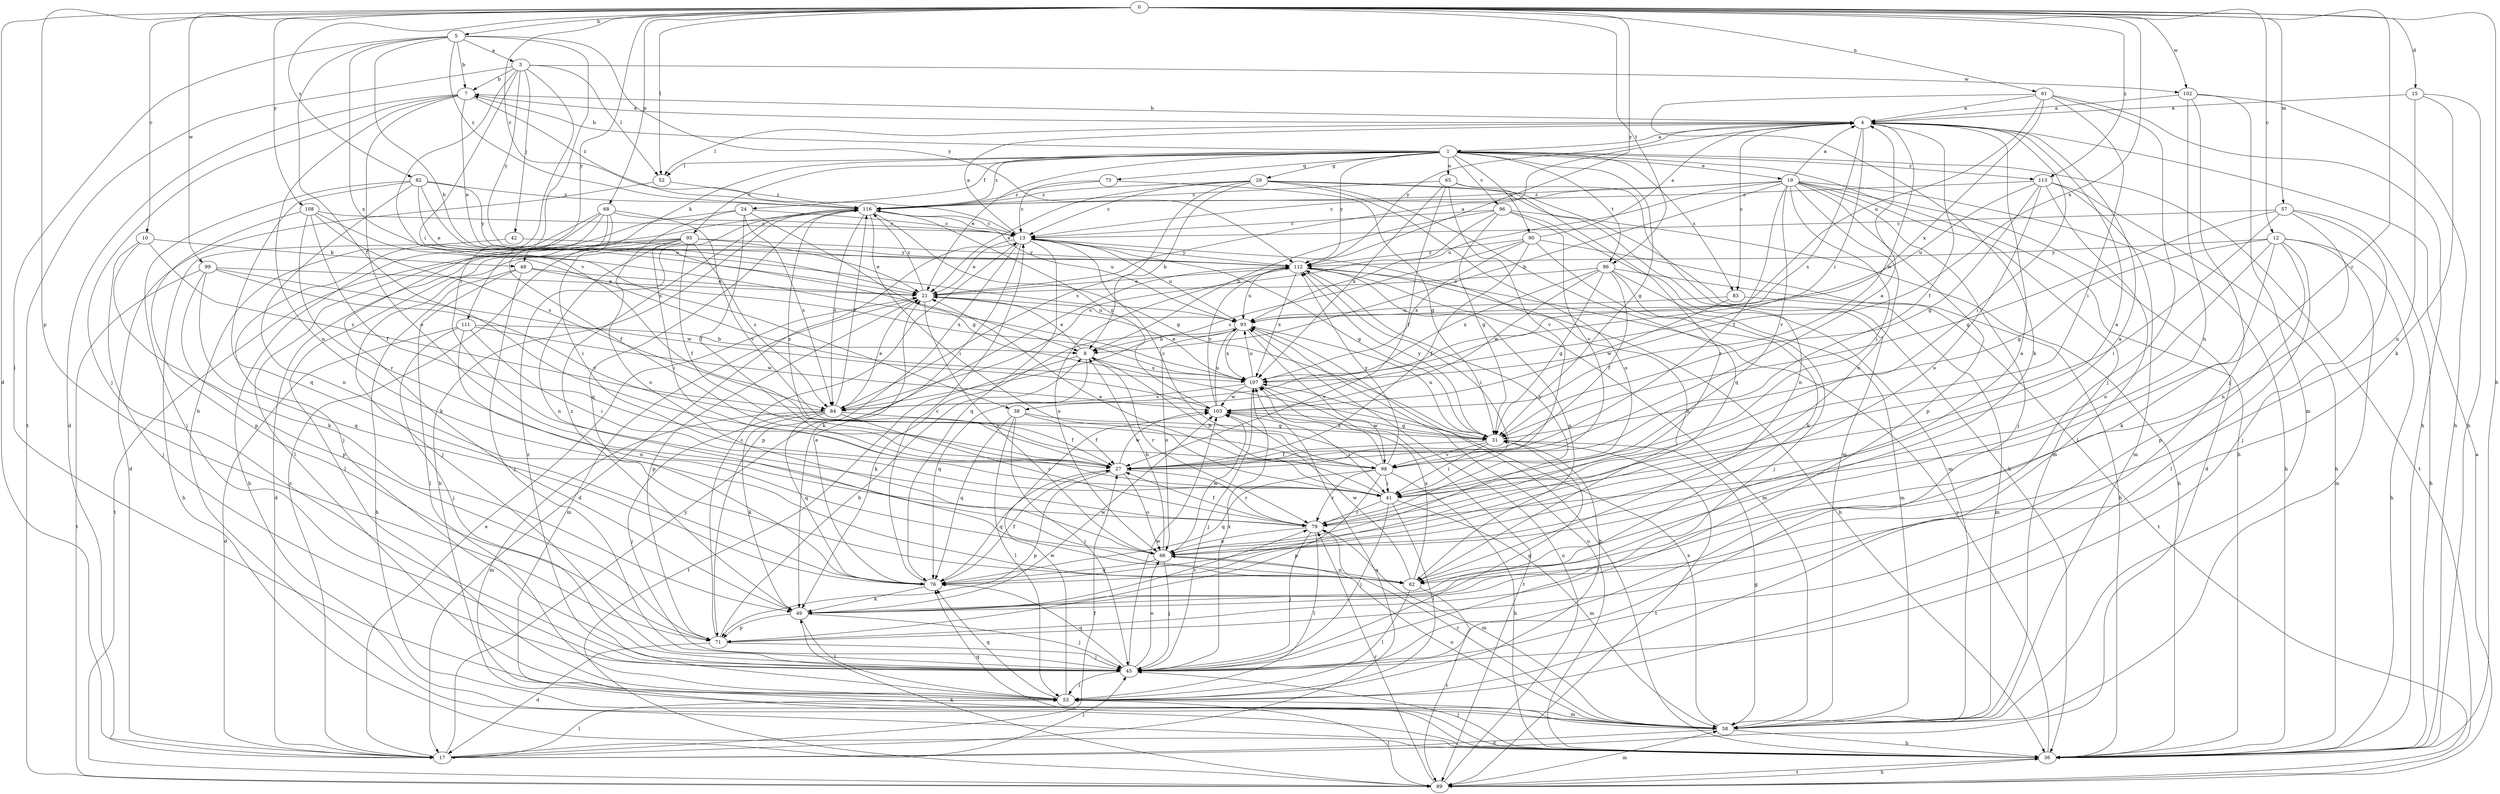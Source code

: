 strict digraph  {
0;
1;
3;
4;
5;
7;
8;
10;
12;
13;
15;
17;
19;
21;
24;
27;
29;
31;
36;
38;
41;
42;
45;
48;
49;
52;
53;
57;
58;
61;
62;
65;
66;
68;
71;
73;
76;
79;
82;
83;
84;
86;
89;
90;
93;
95;
96;
98;
99;
102;
103;
107;
108;
111;
112;
113;
116;
0 -> 5  [label=b];
0 -> 10  [label=c];
0 -> 12  [label=c];
0 -> 13  [label=c];
0 -> 15  [label=d];
0 -> 17  [label=d];
0 -> 36  [label=h];
0 -> 52  [label=l];
0 -> 57  [label=m];
0 -> 61  [label=n];
0 -> 68  [label=p];
0 -> 71  [label=p];
0 -> 79  [label=r];
0 -> 82  [label=s];
0 -> 86  [label=t];
0 -> 99  [label=w];
0 -> 102  [label=w];
0 -> 107  [label=x];
0 -> 108  [label=y];
0 -> 111  [label=y];
0 -> 112  [label=y];
0 -> 113  [label=z];
1 -> 7  [label=b];
1 -> 19  [label=e];
1 -> 21  [label=e];
1 -> 24  [label=f];
1 -> 29  [label=g];
1 -> 31  [label=g];
1 -> 36  [label=h];
1 -> 48  [label=k];
1 -> 52  [label=l];
1 -> 65  [label=o];
1 -> 73  [label=q];
1 -> 83  [label=s];
1 -> 86  [label=t];
1 -> 89  [label=t];
1 -> 90  [label=u];
1 -> 95  [label=v];
1 -> 96  [label=v];
1 -> 112  [label=y];
1 -> 113  [label=z];
1 -> 116  [label=z];
3 -> 7  [label=b];
3 -> 36  [label=h];
3 -> 38  [label=i];
3 -> 42  [label=j];
3 -> 52  [label=l];
3 -> 89  [label=t];
3 -> 98  [label=v];
3 -> 102  [label=w];
3 -> 112  [label=y];
4 -> 1  [label=a];
4 -> 7  [label=b];
4 -> 27  [label=f];
4 -> 38  [label=i];
4 -> 41  [label=i];
4 -> 52  [label=l];
4 -> 83  [label=s];
4 -> 84  [label=s];
4 -> 103  [label=w];
4 -> 112  [label=y];
5 -> 3  [label=a];
5 -> 7  [label=b];
5 -> 8  [label=b];
5 -> 27  [label=f];
5 -> 53  [label=l];
5 -> 79  [label=r];
5 -> 107  [label=x];
5 -> 112  [label=y];
5 -> 116  [label=z];
7 -> 4  [label=a];
7 -> 17  [label=d];
7 -> 21  [label=e];
7 -> 45  [label=j];
7 -> 62  [label=n];
7 -> 66  [label=o];
7 -> 116  [label=z];
8 -> 21  [label=e];
8 -> 76  [label=q];
8 -> 79  [label=r];
8 -> 89  [label=t];
8 -> 107  [label=x];
10 -> 45  [label=j];
10 -> 48  [label=k];
10 -> 49  [label=k];
10 -> 84  [label=s];
12 -> 31  [label=g];
12 -> 36  [label=h];
12 -> 49  [label=k];
12 -> 53  [label=l];
12 -> 58  [label=m];
12 -> 66  [label=o];
12 -> 71  [label=p];
12 -> 112  [label=y];
13 -> 4  [label=a];
13 -> 17  [label=d];
13 -> 21  [label=e];
13 -> 31  [label=g];
13 -> 49  [label=k];
13 -> 62  [label=n];
13 -> 71  [label=p];
13 -> 76  [label=q];
13 -> 93  [label=u];
13 -> 112  [label=y];
15 -> 4  [label=a];
15 -> 36  [label=h];
15 -> 49  [label=k];
15 -> 62  [label=n];
17 -> 21  [label=e];
17 -> 27  [label=f];
17 -> 45  [label=j];
17 -> 53  [label=l];
17 -> 107  [label=x];
17 -> 112  [label=y];
17 -> 116  [label=z];
19 -> 4  [label=a];
19 -> 8  [label=b];
19 -> 13  [label=c];
19 -> 17  [label=d];
19 -> 27  [label=f];
19 -> 36  [label=h];
19 -> 41  [label=i];
19 -> 45  [label=j];
19 -> 58  [label=m];
19 -> 66  [label=o];
19 -> 71  [label=p];
19 -> 93  [label=u];
19 -> 98  [label=v];
19 -> 116  [label=z];
21 -> 4  [label=a];
21 -> 58  [label=m];
21 -> 66  [label=o];
21 -> 71  [label=p];
21 -> 93  [label=u];
21 -> 116  [label=z];
24 -> 13  [label=c];
24 -> 27  [label=f];
24 -> 31  [label=g];
24 -> 53  [label=l];
24 -> 66  [label=o];
24 -> 84  [label=s];
27 -> 4  [label=a];
27 -> 66  [label=o];
27 -> 71  [label=p];
27 -> 76  [label=q];
27 -> 79  [label=r];
27 -> 103  [label=w];
27 -> 116  [label=z];
29 -> 8  [label=b];
29 -> 13  [label=c];
29 -> 21  [label=e];
29 -> 36  [label=h];
29 -> 62  [label=n];
29 -> 66  [label=o];
29 -> 76  [label=q];
29 -> 84  [label=s];
29 -> 116  [label=z];
31 -> 27  [label=f];
31 -> 41  [label=i];
31 -> 53  [label=l];
31 -> 89  [label=t];
31 -> 93  [label=u];
31 -> 98  [label=v];
31 -> 103  [label=w];
31 -> 112  [label=y];
36 -> 45  [label=j];
36 -> 89  [label=t];
36 -> 93  [label=u];
36 -> 112  [label=y];
38 -> 27  [label=f];
38 -> 31  [label=g];
38 -> 45  [label=j];
38 -> 53  [label=l];
38 -> 76  [label=q];
41 -> 8  [label=b];
41 -> 21  [label=e];
41 -> 45  [label=j];
41 -> 53  [label=l];
41 -> 58  [label=m];
41 -> 79  [label=r];
42 -> 36  [label=h];
42 -> 112  [label=y];
45 -> 31  [label=g];
45 -> 53  [label=l];
45 -> 66  [label=o];
45 -> 76  [label=q];
45 -> 103  [label=w];
45 -> 107  [label=x];
48 -> 21  [label=e];
48 -> 36  [label=h];
48 -> 45  [label=j];
48 -> 53  [label=l];
48 -> 107  [label=x];
49 -> 45  [label=j];
49 -> 53  [label=l];
49 -> 71  [label=p];
49 -> 79  [label=r];
49 -> 103  [label=w];
49 -> 116  [label=z];
52 -> 17  [label=d];
52 -> 116  [label=z];
53 -> 58  [label=m];
53 -> 76  [label=q];
53 -> 103  [label=w];
53 -> 116  [label=z];
57 -> 13  [label=c];
57 -> 31  [label=g];
57 -> 36  [label=h];
57 -> 41  [label=i];
57 -> 45  [label=j];
57 -> 62  [label=n];
58 -> 17  [label=d];
58 -> 31  [label=g];
58 -> 36  [label=h];
58 -> 66  [label=o];
58 -> 76  [label=q];
58 -> 79  [label=r];
58 -> 107  [label=x];
61 -> 4  [label=a];
61 -> 36  [label=h];
61 -> 41  [label=i];
61 -> 45  [label=j];
61 -> 49  [label=k];
61 -> 93  [label=u];
61 -> 107  [label=x];
62 -> 53  [label=l];
62 -> 89  [label=t];
62 -> 103  [label=w];
62 -> 107  [label=x];
65 -> 27  [label=f];
65 -> 58  [label=m];
65 -> 79  [label=r];
65 -> 98  [label=v];
65 -> 107  [label=x];
65 -> 116  [label=z];
66 -> 4  [label=a];
66 -> 8  [label=b];
66 -> 45  [label=j];
66 -> 62  [label=n];
66 -> 76  [label=q];
66 -> 103  [label=w];
68 -> 13  [label=c];
68 -> 27  [label=f];
68 -> 36  [label=h];
68 -> 41  [label=i];
68 -> 45  [label=j];
68 -> 49  [label=k];
68 -> 98  [label=v];
71 -> 8  [label=b];
71 -> 13  [label=c];
71 -> 17  [label=d];
71 -> 45  [label=j];
73 -> 13  [label=c];
73 -> 31  [label=g];
73 -> 116  [label=z];
76 -> 4  [label=a];
76 -> 13  [label=c];
76 -> 21  [label=e];
76 -> 27  [label=f];
76 -> 49  [label=k];
79 -> 4  [label=a];
79 -> 27  [label=f];
79 -> 45  [label=j];
79 -> 53  [label=l];
79 -> 58  [label=m];
79 -> 66  [label=o];
79 -> 112  [label=y];
82 -> 21  [label=e];
82 -> 45  [label=j];
82 -> 62  [label=n];
82 -> 76  [label=q];
82 -> 93  [label=u];
82 -> 112  [label=y];
82 -> 116  [label=z];
83 -> 58  [label=m];
83 -> 93  [label=u];
83 -> 103  [label=w];
84 -> 21  [label=e];
84 -> 27  [label=f];
84 -> 45  [label=j];
84 -> 49  [label=k];
84 -> 58  [label=m];
84 -> 76  [label=q];
84 -> 79  [label=r];
84 -> 116  [label=z];
86 -> 21  [label=e];
86 -> 27  [label=f];
86 -> 31  [label=g];
86 -> 45  [label=j];
86 -> 58  [label=m];
86 -> 89  [label=t];
86 -> 103  [label=w];
86 -> 107  [label=x];
89 -> 4  [label=a];
89 -> 36  [label=h];
89 -> 49  [label=k];
89 -> 53  [label=l];
89 -> 58  [label=m];
89 -> 79  [label=r];
89 -> 93  [label=u];
90 -> 4  [label=a];
90 -> 27  [label=f];
90 -> 36  [label=h];
90 -> 49  [label=k];
90 -> 84  [label=s];
90 -> 107  [label=x];
90 -> 112  [label=y];
93 -> 8  [label=b];
93 -> 36  [label=h];
93 -> 49  [label=k];
93 -> 66  [label=o];
93 -> 98  [label=v];
93 -> 107  [label=x];
95 -> 17  [label=d];
95 -> 21  [label=e];
95 -> 27  [label=f];
95 -> 41  [label=i];
95 -> 45  [label=j];
95 -> 53  [label=l];
95 -> 62  [label=n];
95 -> 84  [label=s];
95 -> 89  [label=t];
95 -> 112  [label=y];
96 -> 8  [label=b];
96 -> 13  [label=c];
96 -> 31  [label=g];
96 -> 36  [label=h];
96 -> 58  [label=m];
96 -> 84  [label=s];
96 -> 98  [label=v];
98 -> 13  [label=c];
98 -> 36  [label=h];
98 -> 41  [label=i];
98 -> 71  [label=p];
98 -> 76  [label=q];
98 -> 79  [label=r];
98 -> 107  [label=x];
98 -> 112  [label=y];
99 -> 21  [label=e];
99 -> 71  [label=p];
99 -> 76  [label=q];
99 -> 89  [label=t];
99 -> 98  [label=v];
99 -> 103  [label=w];
102 -> 4  [label=a];
102 -> 36  [label=h];
102 -> 45  [label=j];
102 -> 58  [label=m];
102 -> 62  [label=n];
103 -> 31  [label=g];
103 -> 41  [label=i];
103 -> 93  [label=u];
103 -> 112  [label=y];
103 -> 116  [label=z];
107 -> 21  [label=e];
107 -> 45  [label=j];
107 -> 84  [label=s];
107 -> 89  [label=t];
107 -> 93  [label=u];
107 -> 103  [label=w];
108 -> 13  [label=c];
108 -> 27  [label=f];
108 -> 71  [label=p];
108 -> 79  [label=r];
108 -> 84  [label=s];
108 -> 107  [label=x];
111 -> 8  [label=b];
111 -> 17  [label=d];
111 -> 41  [label=i];
111 -> 45  [label=j];
111 -> 62  [label=n];
111 -> 103  [label=w];
112 -> 21  [label=e];
112 -> 36  [label=h];
112 -> 41  [label=i];
112 -> 58  [label=m];
112 -> 62  [label=n];
112 -> 66  [label=o];
112 -> 93  [label=u];
112 -> 107  [label=x];
113 -> 31  [label=g];
113 -> 36  [label=h];
113 -> 53  [label=l];
113 -> 58  [label=m];
113 -> 66  [label=o];
113 -> 93  [label=u];
113 -> 116  [label=z];
116 -> 13  [label=c];
116 -> 31  [label=g];
116 -> 36  [label=h];
116 -> 41  [label=i];
116 -> 76  [label=q];
116 -> 84  [label=s];
116 -> 93  [label=u];
}
